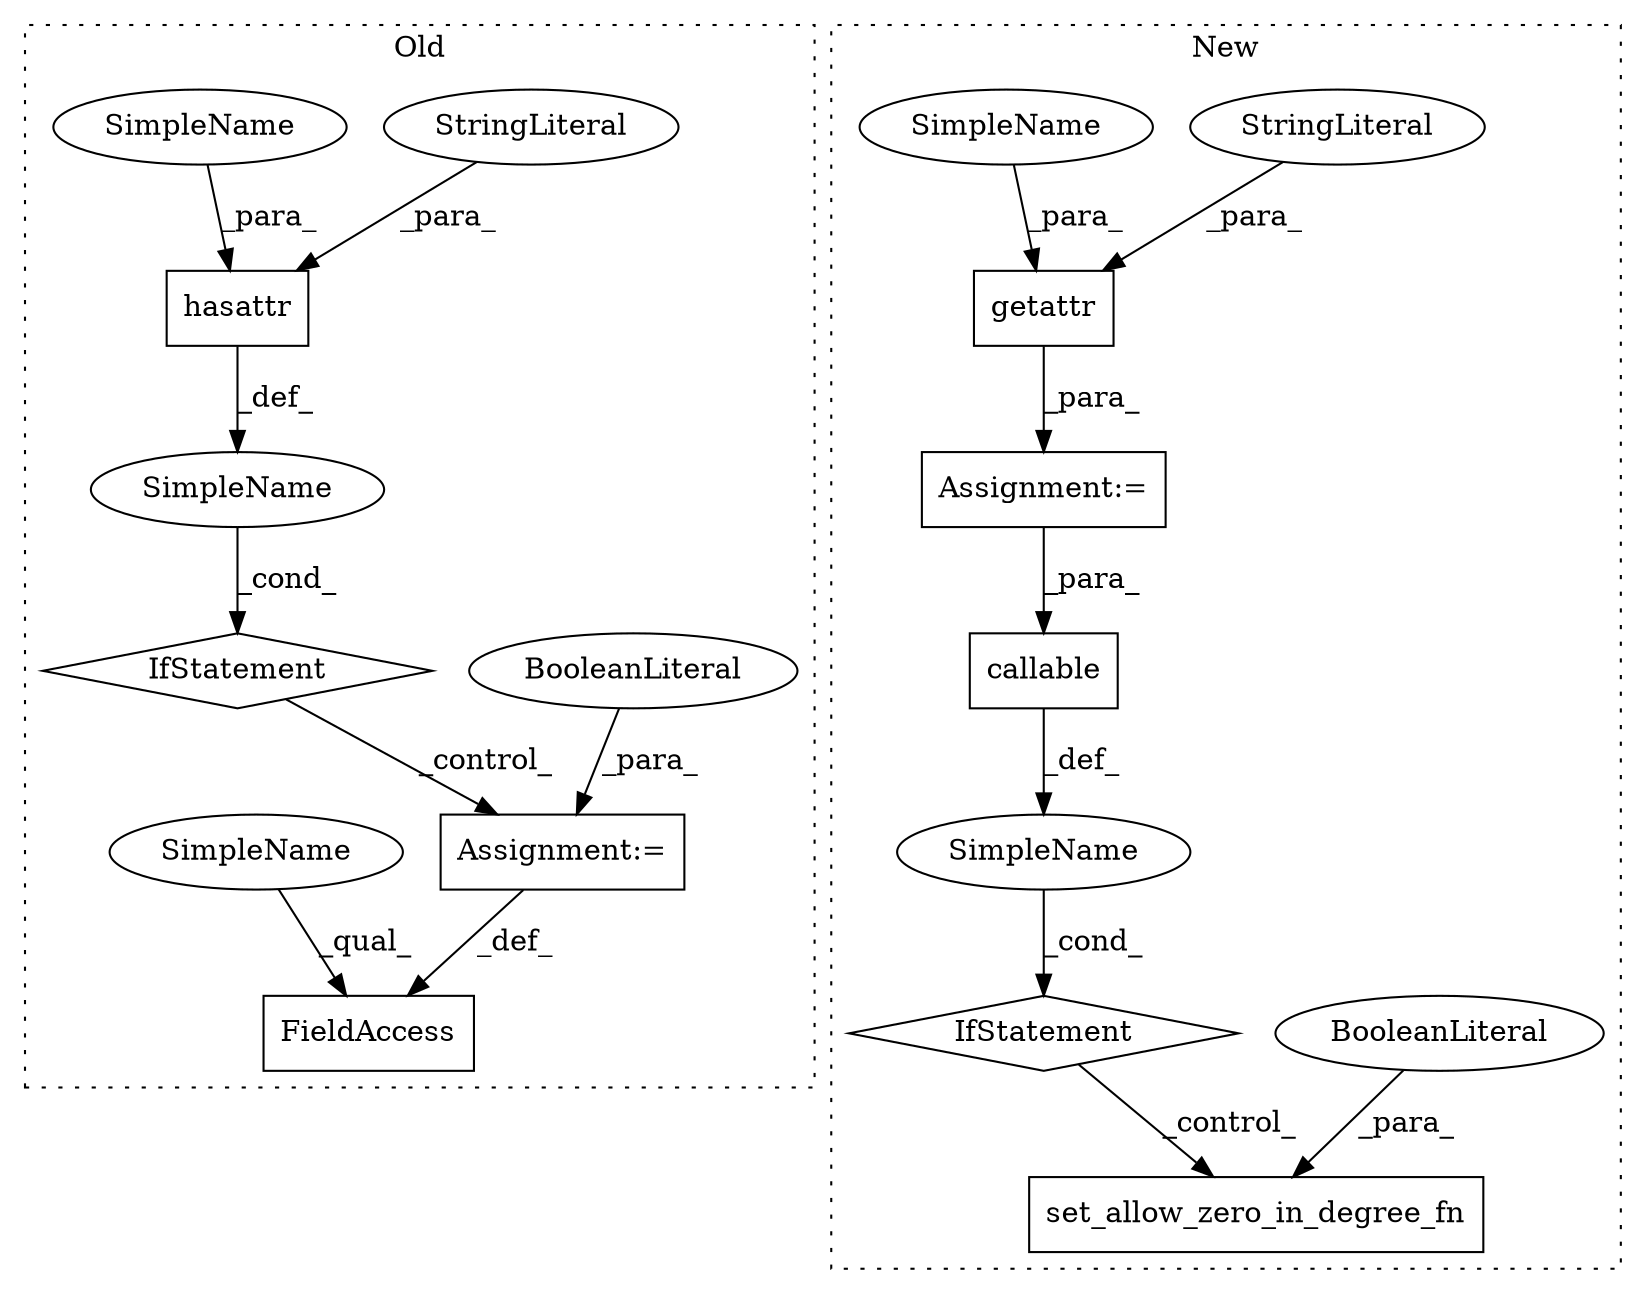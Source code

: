 digraph G {
subgraph cluster0 {
1 [label="hasattr" a="32" s="482,515" l="8,1" shape="box"];
3 [label="StringLiteral" a="45" s="492" l="23" shape="ellipse"];
5 [label="FieldAccess" a="22" s="528" l="23" shape="box"];
6 [label="IfStatement" a="25" s="478,516" l="4,2" shape="diamond"];
11 [label="SimpleName" a="42" s="" l="" shape="ellipse"];
12 [label="Assignment:=" a="7" s="551" l="1" shape="box"];
13 [label="BooleanLiteral" a="9" s="552" l="4" shape="ellipse"];
16 [label="SimpleName" a="42" s="490" l="1" shape="ellipse"];
17 [label="SimpleName" a="42" s="528" l="1" shape="ellipse"];
label = "Old";
style="dotted";
}
subgraph cluster1 {
2 [label="callable" a="32" s="586,622" l="9,1" shape="box"];
4 [label="Assignment:=" a="7" s="531" l="1" shape="box"];
7 [label="IfStatement" a="25" s="582,623" l="4,2" shape="diamond"];
8 [label="SimpleName" a="42" s="" l="" shape="ellipse"];
9 [label="set_allow_zero_in_degree_fn" a="32" s="635,667" l="28,1" shape="box"];
10 [label="BooleanLiteral" a="9" s="663" l="4" shape="ellipse"];
14 [label="getattr" a="32" s="532,573" l="8,1" shape="box"];
15 [label="StringLiteral" a="45" s="542" l="26" shape="ellipse"];
18 [label="SimpleName" a="42" s="540" l="1" shape="ellipse"];
label = "New";
style="dotted";
}
1 -> 11 [label="_def_"];
2 -> 8 [label="_def_"];
3 -> 1 [label="_para_"];
4 -> 2 [label="_para_"];
6 -> 12 [label="_control_"];
7 -> 9 [label="_control_"];
8 -> 7 [label="_cond_"];
10 -> 9 [label="_para_"];
11 -> 6 [label="_cond_"];
12 -> 5 [label="_def_"];
13 -> 12 [label="_para_"];
14 -> 4 [label="_para_"];
15 -> 14 [label="_para_"];
16 -> 1 [label="_para_"];
17 -> 5 [label="_qual_"];
18 -> 14 [label="_para_"];
}